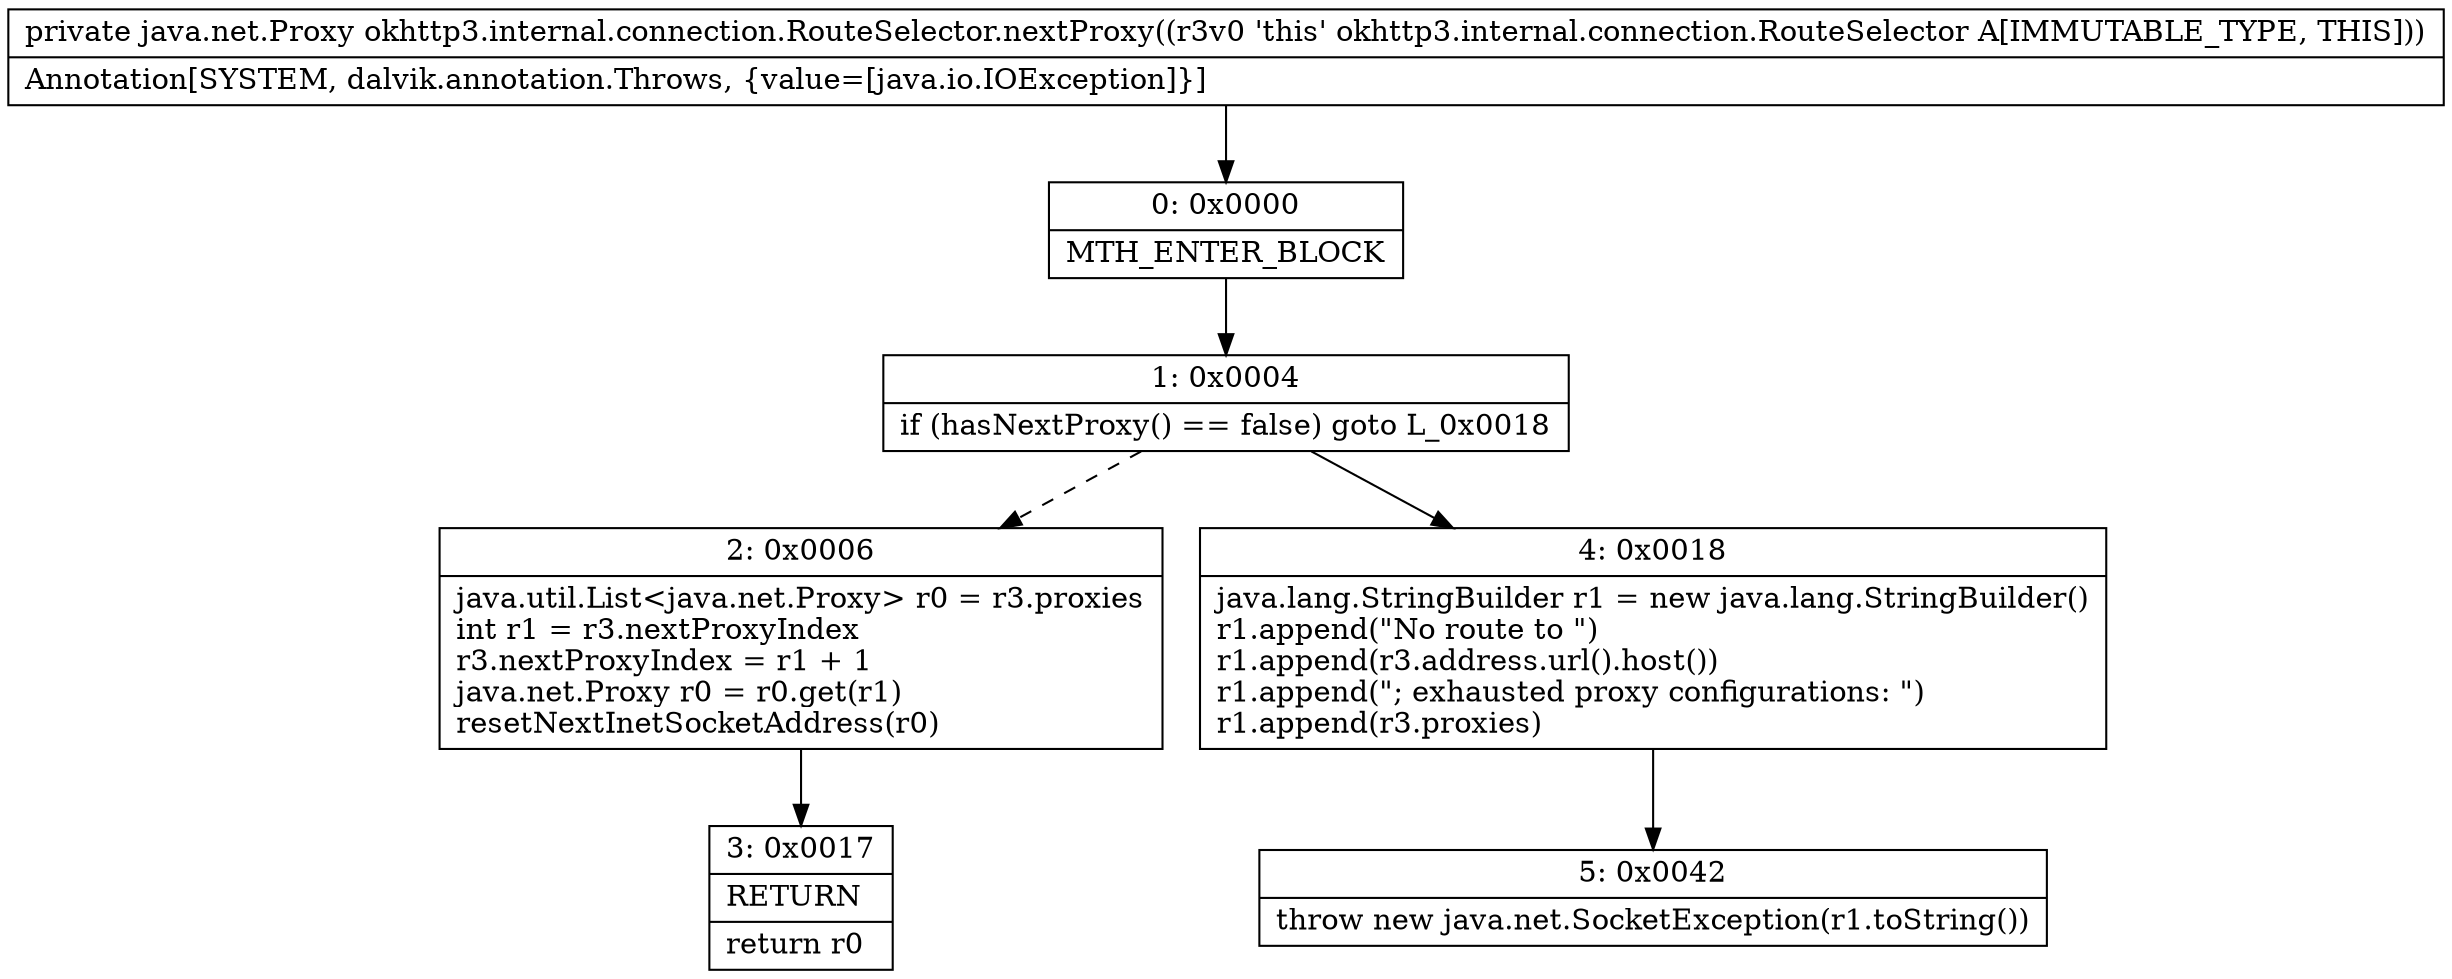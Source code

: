 digraph "CFG forokhttp3.internal.connection.RouteSelector.nextProxy()Ljava\/net\/Proxy;" {
Node_0 [shape=record,label="{0\:\ 0x0000|MTH_ENTER_BLOCK\l}"];
Node_1 [shape=record,label="{1\:\ 0x0004|if (hasNextProxy() == false) goto L_0x0018\l}"];
Node_2 [shape=record,label="{2\:\ 0x0006|java.util.List\<java.net.Proxy\> r0 = r3.proxies\lint r1 = r3.nextProxyIndex\lr3.nextProxyIndex = r1 + 1\ljava.net.Proxy r0 = r0.get(r1)\lresetNextInetSocketAddress(r0)\l}"];
Node_3 [shape=record,label="{3\:\ 0x0017|RETURN\l|return r0\l}"];
Node_4 [shape=record,label="{4\:\ 0x0018|java.lang.StringBuilder r1 = new java.lang.StringBuilder()\lr1.append(\"No route to \")\lr1.append(r3.address.url().host())\lr1.append(\"; exhausted proxy configurations: \")\lr1.append(r3.proxies)\l}"];
Node_5 [shape=record,label="{5\:\ 0x0042|throw new java.net.SocketException(r1.toString())\l}"];
MethodNode[shape=record,label="{private java.net.Proxy okhttp3.internal.connection.RouteSelector.nextProxy((r3v0 'this' okhttp3.internal.connection.RouteSelector A[IMMUTABLE_TYPE, THIS]))  | Annotation[SYSTEM, dalvik.annotation.Throws, \{value=[java.io.IOException]\}]\l}"];
MethodNode -> Node_0;
Node_0 -> Node_1;
Node_1 -> Node_2[style=dashed];
Node_1 -> Node_4;
Node_2 -> Node_3;
Node_4 -> Node_5;
}

